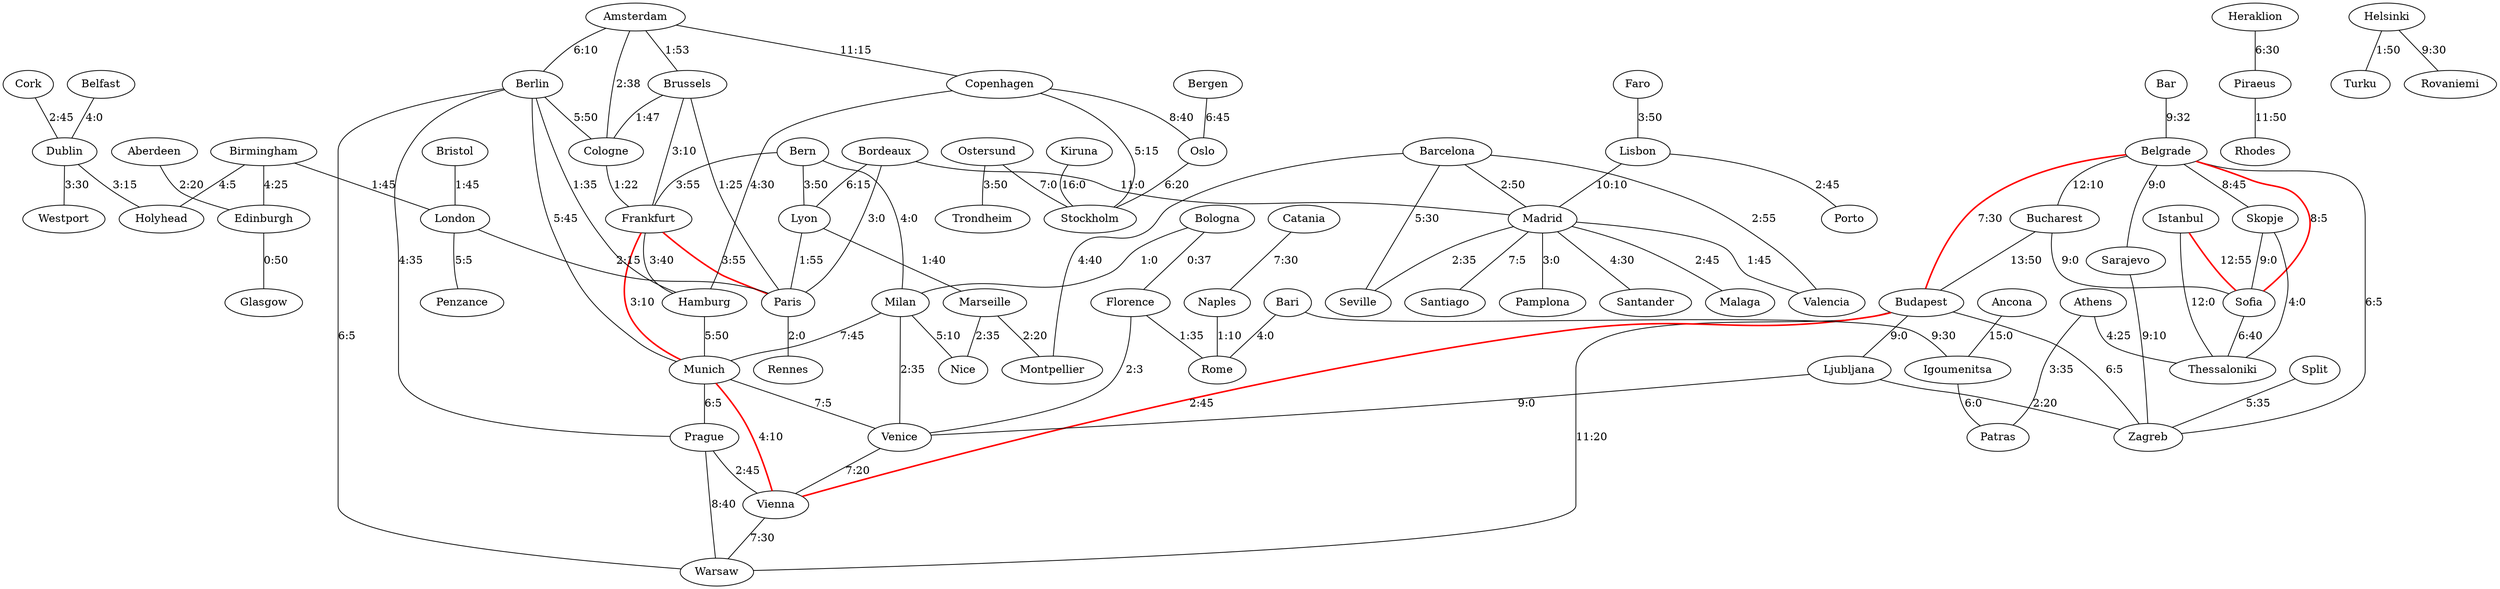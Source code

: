 graph {Birmingham -- Edinburgh[label="4:25"]
Cologne -- Frankfurt[label="1:22"]
Athens -- Thessaloniki[label="4:25"]
Bar -- Belgrade[label="9:32"]
Madrid -- Valencia[label="1:45"]
Belfast -- Dublin[label="4:0"]
Bergen -- Oslo[label="6:45"]
Bordeaux -- Paris[label="3:0"]
Catania -- Naples[label="7:30"]
Heraklion -- Piraeus[label="6:30"]
Amsterdam -- Cologne[label="2:38"]
Barcelona -- Seville[label="5:30"]
Florence -- Venice[label="2:3"]
Prague -- Warsaw[label="8:40"]
Copenhagen -- Oslo[label="8:40"]
Belgrade -- Skopje[label="8:45"]
Madrid -- Santiago[label="7:5"]
Brussels -- Frankfurt[label="3:10"]
Belgrade -- Zagreb[label="6:5"]
Madrid -- Pamplona[label="3:0"]
Budapest -- Vienna[label="2:45", style = bold , color = red]
Milan -- Nice[label="5:10"]
Lyon -- Marseille[label="1:40"]
Aberdeen -- Edinburgh[label="2:20"]
Copenhagen -- Stockholm[label="5:15"]
Dublin -- Holyhead[label="3:15"]
Venice -- Vienna[label="7:20"]
Edinburgh -- Glasgow[label="0:50"]
Berlin -- Cologne[label="5:50"]
Sofia -- Thessaloniki[label="6:40"]
Lyon -- Paris[label="1:55"]
Bristol -- London[label="1:45"]
Piraeus -- Rhodes[label="11:50"]
Amsterdam -- Berlin[label="6:10"]
Belgrade -- Bucharest[label="12:10"]
Prague -- Vienna[label="2:45"]
Frankfurt -- Hamburg[label="3:40"]
Paris -- Rennes[label="2:0"]
Bern -- Frankfurt[label="3:55"]
Berlin -- Munich[label="5:45"]
Ancona -- Igoumenitsa[label="15:0"]
Ljubljana -- Zagreb[label="2:20"]
Bern -- Milan[label="4:0"]
Amsterdam -- Copenhagen[label="11:15"]
Barcelona -- Montpellier[label="4:40"]
Bari -- Rome[label="4:0"]
Milan -- Munich[label="7:45"]
Belgrade -- Budapest[label="7:30", style = bold , color = red]
Budapest -- Ljubljana[label="9:0"]
Munich -- Prague[label="6:5"]
Kiruna -- Stockholm[label="16:0"]
Bologna -- Milan[label="1:0"]
Munich -- Venice[label="7:5"]
Barcelona -- Madrid[label="2:50"]
Skopje -- Thessaloniki[label="4:0"]
Bucharest -- Budapest[label="13:50"]
Marseille -- Nice[label="2:35"]
Berlin -- Warsaw[label="6:5"]
Lisbon -- Madrid[label="10:10"]
Ostersund -- Stockholm[label="7:0"]
Hamburg -- Munich[label="5:50"]
Brussels -- Paris[label="1:25"]
Belgrade -- Sofia[label="8:5", style = bold , color = red]
Vienna -- Warsaw[label="7:30"]
Frankfurt -- Paris[label="3:55", style = bold , color = red]
Milan -- Venice[label="2:35"]
Belgrade -- Sarajevo[label="9:0"]
Florence -- Rome[label="1:35"]
Bucharest -- Sofia[label="9:0"]
Sarajevo -- Zagreb[label="9:10"]
Birmingham -- London[label="1:45"]
Bologna -- Florence[label="0:37"]
Faro -- Lisbon[label="3:50"]
Helsinki -- Turku[label="1:50"]
Bordeaux -- Madrid[label="11:0"]
Bern -- Lyon[label="3:50"]
Birmingham -- Holyhead[label="4:5"]
Barcelona -- Valencia[label="2:55"]
Igoumenitsa -- Patras[label="6:0"]
Madrid -- Seville[label="2:35"]
Naples -- Rome[label="1:10"]
Helsinki -- Rovaniemi[label="9:30"]
Oslo -- Stockholm[label="6:20"]
Bordeaux -- Lyon[label="6:15"]
Lisbon -- Porto[label="2:45"]
Athens -- Patras[label="3:35"]
Split -- Zagreb[label="5:35"]
Berlin -- Prague[label="4:35"]
Brussels -- Cologne[label="1:47"]
Istanbul -- Thessaloniki[label="12:0"]
Madrid -- Santander[label="4:30"]
Dublin -- Westport[label="3:30"]
Budapest -- Zagreb[label="6:5"]
Marseille -- Montpellier[label="2:20"]
Berlin -- Hamburg[label="1:35"]
Madrid -- Malaga[label="2:45"]
Istanbul -- Sofia[label="12:55", style = bold , color = red]
London -- Paris[label="2:15"]
Ljubljana -- Venice[label="9:0"]
Ostersund -- Trondheim[label="3:50"]
Munich -- Vienna[label="4:10", style = bold , color = red]
Frankfurt -- Munich[label="3:10", style = bold , color = red]
Amsterdam -- Brussels[label="1:53"]
Skopje -- Sofia[label="9:0"]
Budapest -- Warsaw[label="11:20"]
Copenhagen -- Hamburg[label="4:30"]
Bari -- Igoumenitsa[label="9:30"]
Cork -- Dublin[label="2:45"]
London -- Penzance[label="5:5"]
}